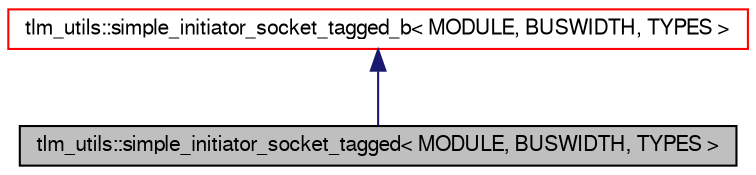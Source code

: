 digraph G
{
  edge [fontname="FreeSans",fontsize="10",labelfontname="FreeSans",labelfontsize="10"];
  node [fontname="FreeSans",fontsize="10",shape=record];
  Node1 [label="tlm_utils::simple_initiator_socket_tagged\< MODULE, BUSWIDTH, TYPES \>",height=0.2,width=0.4,color="black", fillcolor="grey75", style="filled" fontcolor="black"];
  Node2 -> Node1 [dir=back,color="midnightblue",fontsize="10",style="solid",fontname="FreeSans"];
  Node2 [label="tlm_utils::simple_initiator_socket_tagged_b\< MODULE, BUSWIDTH, TYPES \>",height=0.2,width=0.4,color="red", fillcolor="white", style="filled",URL="$a00041.html"];
}
